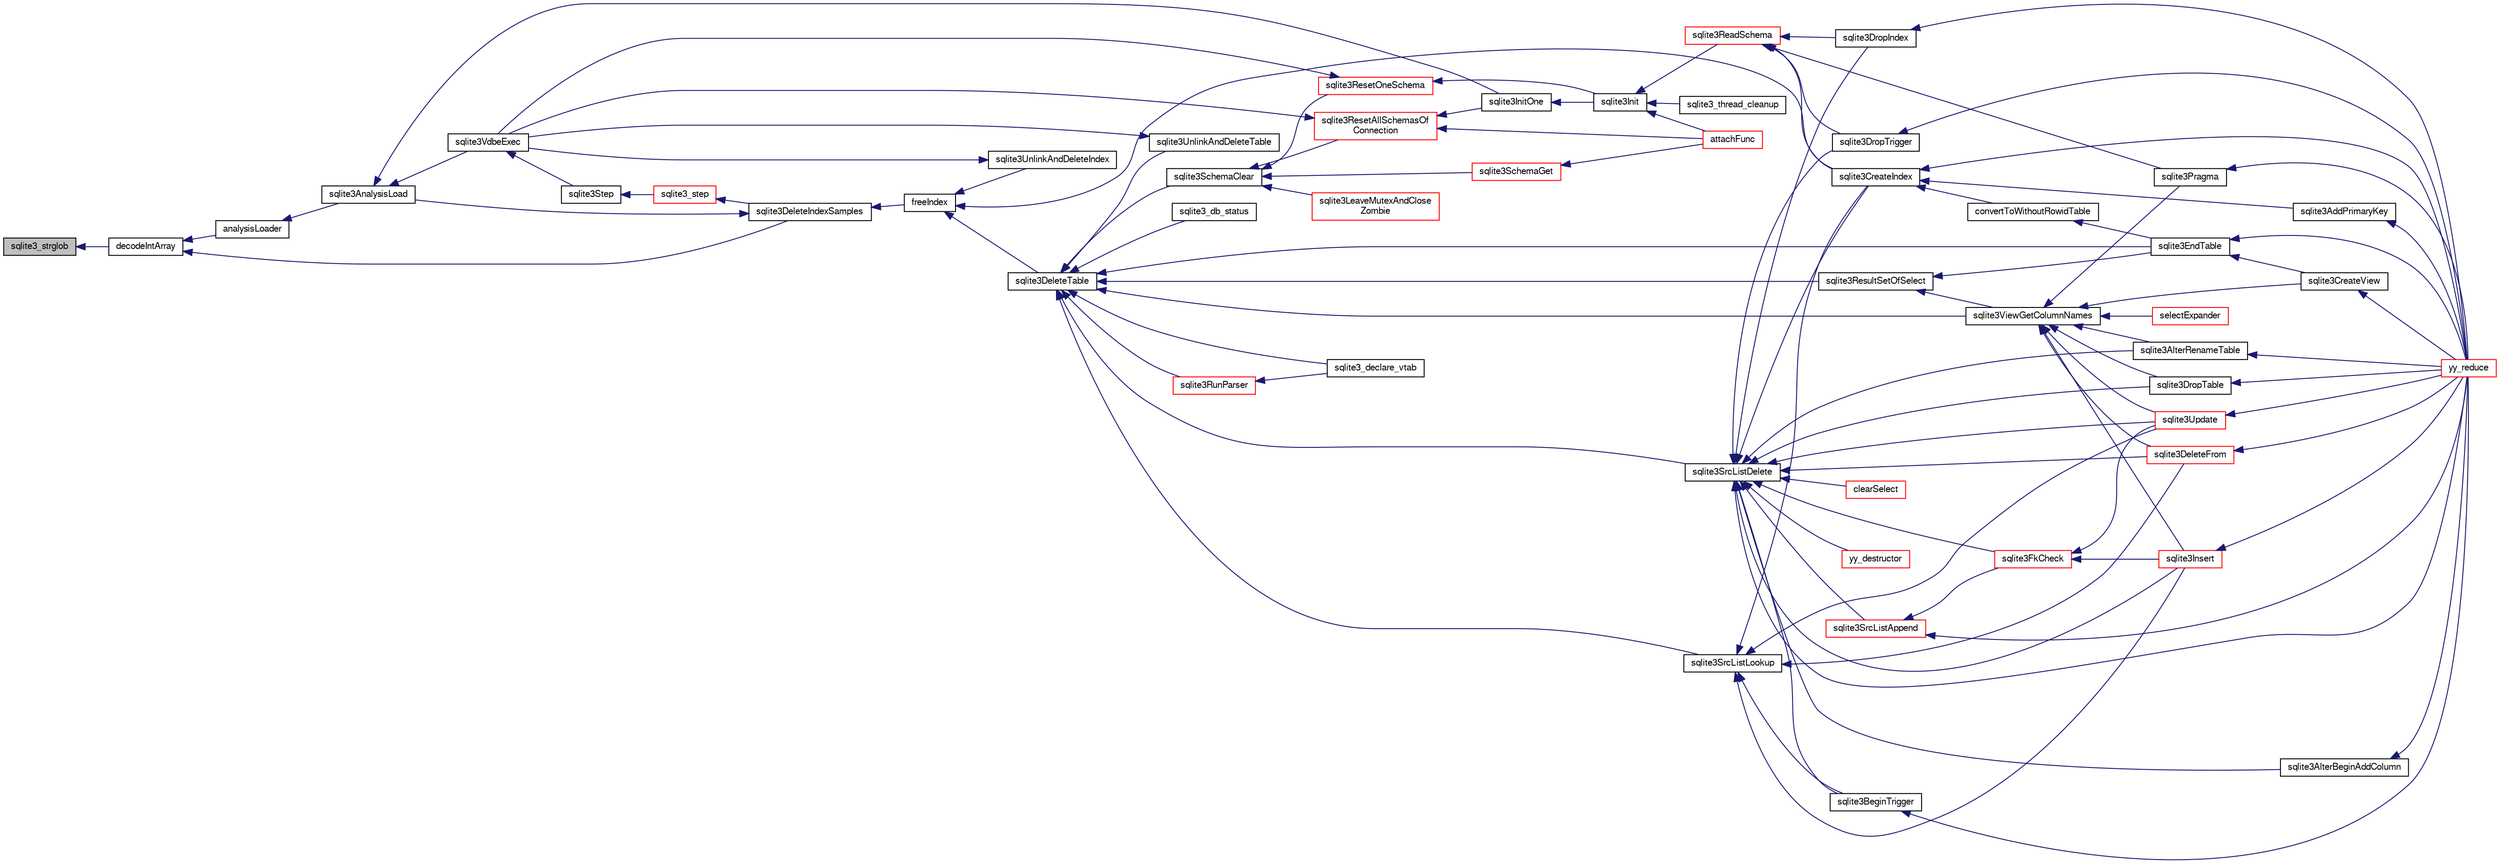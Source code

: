digraph "sqlite3_strglob"
{
  edge [fontname="FreeSans",fontsize="10",labelfontname="FreeSans",labelfontsize="10"];
  node [fontname="FreeSans",fontsize="10",shape=record];
  rankdir="LR";
  Node84354 [label="sqlite3_strglob",height=0.2,width=0.4,color="black", fillcolor="grey75", style="filled", fontcolor="black"];
  Node84354 -> Node84355 [dir="back",color="midnightblue",fontsize="10",style="solid",fontname="FreeSans"];
  Node84355 [label="decodeIntArray",height=0.2,width=0.4,color="black", fillcolor="white", style="filled",URL="$sqlite3_8c.html#a5e8b60c7b00918beb59b76e5ed837b01"];
  Node84355 -> Node84356 [dir="back",color="midnightblue",fontsize="10",style="solid",fontname="FreeSans"];
  Node84356 [label="analysisLoader",height=0.2,width=0.4,color="black", fillcolor="white", style="filled",URL="$sqlite3_8c.html#abb38e5b97f93c8a9775233bb28cb1e17"];
  Node84356 -> Node84357 [dir="back",color="midnightblue",fontsize="10",style="solid",fontname="FreeSans"];
  Node84357 [label="sqlite3AnalysisLoad",height=0.2,width=0.4,color="black", fillcolor="white", style="filled",URL="$sqlite3_8c.html#a48a2301c27e1d3d68708b9b8761b5a01"];
  Node84357 -> Node84358 [dir="back",color="midnightblue",fontsize="10",style="solid",fontname="FreeSans"];
  Node84358 [label="sqlite3VdbeExec",height=0.2,width=0.4,color="black", fillcolor="white", style="filled",URL="$sqlite3_8c.html#a8ce40a614bdc56719c4d642b1e4dfb21"];
  Node84358 -> Node84359 [dir="back",color="midnightblue",fontsize="10",style="solid",fontname="FreeSans"];
  Node84359 [label="sqlite3Step",height=0.2,width=0.4,color="black", fillcolor="white", style="filled",URL="$sqlite3_8c.html#a3f2872e873e2758a4beedad1d5113554"];
  Node84359 -> Node84360 [dir="back",color="midnightblue",fontsize="10",style="solid",fontname="FreeSans"];
  Node84360 [label="sqlite3_step",height=0.2,width=0.4,color="red", fillcolor="white", style="filled",URL="$sqlite3_8h.html#ac1e491ce36b7471eb28387f7d3c74334"];
  Node84360 -> Node84382 [dir="back",color="midnightblue",fontsize="10",style="solid",fontname="FreeSans"];
  Node84382 [label="sqlite3DeleteIndexSamples",height=0.2,width=0.4,color="black", fillcolor="white", style="filled",URL="$sqlite3_8c.html#aaeda0302fbf61397ec009f65bed047ef"];
  Node84382 -> Node84357 [dir="back",color="midnightblue",fontsize="10",style="solid",fontname="FreeSans"];
  Node84382 -> Node84383 [dir="back",color="midnightblue",fontsize="10",style="solid",fontname="FreeSans"];
  Node84383 [label="freeIndex",height=0.2,width=0.4,color="black", fillcolor="white", style="filled",URL="$sqlite3_8c.html#a00907c99c18d5bcb9d0b38c077146c31"];
  Node84383 -> Node84384 [dir="back",color="midnightblue",fontsize="10",style="solid",fontname="FreeSans"];
  Node84384 [label="sqlite3UnlinkAndDeleteIndex",height=0.2,width=0.4,color="black", fillcolor="white", style="filled",URL="$sqlite3_8c.html#a889f2dcb438c56db37a6d61e9f25e244"];
  Node84384 -> Node84358 [dir="back",color="midnightblue",fontsize="10",style="solid",fontname="FreeSans"];
  Node84383 -> Node84385 [dir="back",color="midnightblue",fontsize="10",style="solid",fontname="FreeSans"];
  Node84385 [label="sqlite3DeleteTable",height=0.2,width=0.4,color="black", fillcolor="white", style="filled",URL="$sqlite3_8c.html#a7fd3d507375a381a3807f92735318973"];
  Node84385 -> Node84386 [dir="back",color="midnightblue",fontsize="10",style="solid",fontname="FreeSans"];
  Node84386 [label="sqlite3_db_status",height=0.2,width=0.4,color="black", fillcolor="white", style="filled",URL="$sqlite3_8h.html#ab64e8333313ee2e44116842711818940"];
  Node84385 -> Node84387 [dir="back",color="midnightblue",fontsize="10",style="solid",fontname="FreeSans"];
  Node84387 [label="sqlite3UnlinkAndDeleteTable",height=0.2,width=0.4,color="black", fillcolor="white", style="filled",URL="$sqlite3_8c.html#a9733677716a49de464f86fff164e9a1b"];
  Node84387 -> Node84358 [dir="back",color="midnightblue",fontsize="10",style="solid",fontname="FreeSans"];
  Node84385 -> Node84388 [dir="back",color="midnightblue",fontsize="10",style="solid",fontname="FreeSans"];
  Node84388 [label="sqlite3EndTable",height=0.2,width=0.4,color="black", fillcolor="white", style="filled",URL="$sqlite3_8c.html#a7b5f2c66c0f0b6f819d970ca389768b0"];
  Node84388 -> Node84389 [dir="back",color="midnightblue",fontsize="10",style="solid",fontname="FreeSans"];
  Node84389 [label="sqlite3CreateView",height=0.2,width=0.4,color="black", fillcolor="white", style="filled",URL="$sqlite3_8c.html#a9d85cb00ff71dee5cd9a019503a6982e"];
  Node84389 -> Node84390 [dir="back",color="midnightblue",fontsize="10",style="solid",fontname="FreeSans"];
  Node84390 [label="yy_reduce",height=0.2,width=0.4,color="red", fillcolor="white", style="filled",URL="$sqlite3_8c.html#a7c419a9b25711c666a9a2449ef377f14"];
  Node84388 -> Node84390 [dir="back",color="midnightblue",fontsize="10",style="solid",fontname="FreeSans"];
  Node84385 -> Node84392 [dir="back",color="midnightblue",fontsize="10",style="solid",fontname="FreeSans"];
  Node84392 [label="sqlite3ViewGetColumnNames",height=0.2,width=0.4,color="black", fillcolor="white", style="filled",URL="$sqlite3_8c.html#aebc7cd8d9e2bd174ae0a60363d3f6ce8"];
  Node84392 -> Node84393 [dir="back",color="midnightblue",fontsize="10",style="solid",fontname="FreeSans"];
  Node84393 [label="sqlite3AlterRenameTable",height=0.2,width=0.4,color="black", fillcolor="white", style="filled",URL="$sqlite3_8c.html#aa5cfdb507ff74e559f2efb0318c96d2c"];
  Node84393 -> Node84390 [dir="back",color="midnightblue",fontsize="10",style="solid",fontname="FreeSans"];
  Node84392 -> Node84389 [dir="back",color="midnightblue",fontsize="10",style="solid",fontname="FreeSans"];
  Node84392 -> Node84394 [dir="back",color="midnightblue",fontsize="10",style="solid",fontname="FreeSans"];
  Node84394 [label="sqlite3DropTable",height=0.2,width=0.4,color="black", fillcolor="white", style="filled",URL="$sqlite3_8c.html#a5534f77364b5568783c0e50db3c9defb"];
  Node84394 -> Node84390 [dir="back",color="midnightblue",fontsize="10",style="solid",fontname="FreeSans"];
  Node84392 -> Node84395 [dir="back",color="midnightblue",fontsize="10",style="solid",fontname="FreeSans"];
  Node84395 [label="sqlite3DeleteFrom",height=0.2,width=0.4,color="red", fillcolor="white", style="filled",URL="$sqlite3_8c.html#ab9b4b45349188b49eabb23f94608a091"];
  Node84395 -> Node84390 [dir="back",color="midnightblue",fontsize="10",style="solid",fontname="FreeSans"];
  Node84392 -> Node84404 [dir="back",color="midnightblue",fontsize="10",style="solid",fontname="FreeSans"];
  Node84404 [label="sqlite3Insert",height=0.2,width=0.4,color="red", fillcolor="white", style="filled",URL="$sqlite3_8c.html#a5b17c9c2000bae6bdff8e6be48d7dc2b"];
  Node84404 -> Node84390 [dir="back",color="midnightblue",fontsize="10",style="solid",fontname="FreeSans"];
  Node84392 -> Node84408 [dir="back",color="midnightblue",fontsize="10",style="solid",fontname="FreeSans"];
  Node84408 [label="sqlite3Pragma",height=0.2,width=0.4,color="black", fillcolor="white", style="filled",URL="$sqlite3_8c.html#a111391370f58f8e6a6eca51fd34d62ed"];
  Node84408 -> Node84390 [dir="back",color="midnightblue",fontsize="10",style="solid",fontname="FreeSans"];
  Node84392 -> Node84409 [dir="back",color="midnightblue",fontsize="10",style="solid",fontname="FreeSans"];
  Node84409 [label="selectExpander",height=0.2,width=0.4,color="red", fillcolor="white", style="filled",URL="$sqlite3_8c.html#abee977318fbf74531340c6e41b0ca953"];
  Node84392 -> Node84405 [dir="back",color="midnightblue",fontsize="10",style="solid",fontname="FreeSans"];
  Node84405 [label="sqlite3Update",height=0.2,width=0.4,color="red", fillcolor="white", style="filled",URL="$sqlite3_8c.html#ac5aa67c46e8cc8174566fabe6809fafa"];
  Node84405 -> Node84390 [dir="back",color="midnightblue",fontsize="10",style="solid",fontname="FreeSans"];
  Node84385 -> Node84472 [dir="back",color="midnightblue",fontsize="10",style="solid",fontname="FreeSans"];
  Node84472 [label="sqlite3SrcListDelete",height=0.2,width=0.4,color="black", fillcolor="white", style="filled",URL="$sqlite3_8c.html#acc250a3e5e7fd8889a16a9f28e3e7312"];
  Node84472 -> Node84393 [dir="back",color="midnightblue",fontsize="10",style="solid",fontname="FreeSans"];
  Node84472 -> Node84473 [dir="back",color="midnightblue",fontsize="10",style="solid",fontname="FreeSans"];
  Node84473 [label="sqlite3AlterBeginAddColumn",height=0.2,width=0.4,color="black", fillcolor="white", style="filled",URL="$sqlite3_8c.html#a884f7bc342f8753d938ae1f1b9157d2d"];
  Node84473 -> Node84390 [dir="back",color="midnightblue",fontsize="10",style="solid",fontname="FreeSans"];
  Node84472 -> Node84394 [dir="back",color="midnightblue",fontsize="10",style="solid",fontname="FreeSans"];
  Node84472 -> Node84418 [dir="back",color="midnightblue",fontsize="10",style="solid",fontname="FreeSans"];
  Node84418 [label="sqlite3CreateIndex",height=0.2,width=0.4,color="black", fillcolor="white", style="filled",URL="$sqlite3_8c.html#a8dbe5e590ab6c58a8c45f34f7c81e825"];
  Node84418 -> Node84419 [dir="back",color="midnightblue",fontsize="10",style="solid",fontname="FreeSans"];
  Node84419 [label="sqlite3AddPrimaryKey",height=0.2,width=0.4,color="black", fillcolor="white", style="filled",URL="$sqlite3_8c.html#af2b0672c3379d2a7d927d210ae0ade62"];
  Node84419 -> Node84390 [dir="back",color="midnightblue",fontsize="10",style="solid",fontname="FreeSans"];
  Node84418 -> Node84420 [dir="back",color="midnightblue",fontsize="10",style="solid",fontname="FreeSans"];
  Node84420 [label="convertToWithoutRowidTable",height=0.2,width=0.4,color="black", fillcolor="white", style="filled",URL="$sqlite3_8c.html#a0d41effc4e4a0ba740429a08f6747313"];
  Node84420 -> Node84388 [dir="back",color="midnightblue",fontsize="10",style="solid",fontname="FreeSans"];
  Node84418 -> Node84390 [dir="back",color="midnightblue",fontsize="10",style="solid",fontname="FreeSans"];
  Node84472 -> Node84474 [dir="back",color="midnightblue",fontsize="10",style="solid",fontname="FreeSans"];
  Node84474 [label="sqlite3DropIndex",height=0.2,width=0.4,color="black", fillcolor="white", style="filled",URL="$sqlite3_8c.html#a3ffd2536f34a0cf6d427710b06b71e83"];
  Node84474 -> Node84390 [dir="back",color="midnightblue",fontsize="10",style="solid",fontname="FreeSans"];
  Node84472 -> Node84475 [dir="back",color="midnightblue",fontsize="10",style="solid",fontname="FreeSans"];
  Node84475 [label="sqlite3SrcListAppend",height=0.2,width=0.4,color="red", fillcolor="white", style="filled",URL="$sqlite3_8c.html#a2d72a77bc508ef9a3e4a7f9af34d4fce"];
  Node84475 -> Node84426 [dir="back",color="midnightblue",fontsize="10",style="solid",fontname="FreeSans"];
  Node84426 [label="sqlite3FkCheck",height=0.2,width=0.4,color="red", fillcolor="white", style="filled",URL="$sqlite3_8c.html#aa38fb76c7d6f48f19772877a41703b92"];
  Node84426 -> Node84404 [dir="back",color="midnightblue",fontsize="10",style="solid",fontname="FreeSans"];
  Node84426 -> Node84405 [dir="back",color="midnightblue",fontsize="10",style="solid",fontname="FreeSans"];
  Node84475 -> Node84390 [dir="back",color="midnightblue",fontsize="10",style="solid",fontname="FreeSans"];
  Node84472 -> Node84395 [dir="back",color="midnightblue",fontsize="10",style="solid",fontname="FreeSans"];
  Node84472 -> Node84426 [dir="back",color="midnightblue",fontsize="10",style="solid",fontname="FreeSans"];
  Node84472 -> Node84404 [dir="back",color="midnightblue",fontsize="10",style="solid",fontname="FreeSans"];
  Node84472 -> Node84481 [dir="back",color="midnightblue",fontsize="10",style="solid",fontname="FreeSans"];
  Node84481 [label="clearSelect",height=0.2,width=0.4,color="red", fillcolor="white", style="filled",URL="$sqlite3_8c.html#ac083bac4f2f02c26aa02fc24ca8c2dd9"];
  Node84472 -> Node84534 [dir="back",color="midnightblue",fontsize="10",style="solid",fontname="FreeSans"];
  Node84534 [label="sqlite3BeginTrigger",height=0.2,width=0.4,color="black", fillcolor="white", style="filled",URL="$sqlite3_8c.html#ac20a731dbd52edec68a09962c7f39a4c"];
  Node84534 -> Node84390 [dir="back",color="midnightblue",fontsize="10",style="solid",fontname="FreeSans"];
  Node84472 -> Node84539 [dir="back",color="midnightblue",fontsize="10",style="solid",fontname="FreeSans"];
  Node84539 [label="sqlite3DropTrigger",height=0.2,width=0.4,color="black", fillcolor="white", style="filled",URL="$sqlite3_8c.html#affdf1dd65e331b06feaef6ff8636305f"];
  Node84539 -> Node84390 [dir="back",color="midnightblue",fontsize="10",style="solid",fontname="FreeSans"];
  Node84472 -> Node84405 [dir="back",color="midnightblue",fontsize="10",style="solid",fontname="FreeSans"];
  Node84472 -> Node84506 [dir="back",color="midnightblue",fontsize="10",style="solid",fontname="FreeSans"];
  Node84506 [label="yy_destructor",height=0.2,width=0.4,color="red", fillcolor="white", style="filled",URL="$sqlite3_8c.html#afca0f0d2a9c0e0ca0625382394fa060e"];
  Node84472 -> Node84390 [dir="back",color="midnightblue",fontsize="10",style="solid",fontname="FreeSans"];
  Node84385 -> Node84566 [dir="back",color="midnightblue",fontsize="10",style="solid",fontname="FreeSans"];
  Node84566 [label="sqlite3SchemaClear",height=0.2,width=0.4,color="black", fillcolor="white", style="filled",URL="$sqlite3_8c.html#a927c603430267e42c56ab38ca221322a"];
  Node84566 -> Node84567 [dir="back",color="midnightblue",fontsize="10",style="solid",fontname="FreeSans"];
  Node84567 [label="sqlite3ResetOneSchema",height=0.2,width=0.4,color="red", fillcolor="white", style="filled",URL="$sqlite3_8c.html#aae32656cb46c5449ae7c53fc8aa27887"];
  Node84567 -> Node84358 [dir="back",color="midnightblue",fontsize="10",style="solid",fontname="FreeSans"];
  Node84567 -> Node84528 [dir="back",color="midnightblue",fontsize="10",style="solid",fontname="FreeSans"];
  Node84528 [label="sqlite3Init",height=0.2,width=0.4,color="black", fillcolor="white", style="filled",URL="$sqlite3_8c.html#aed74e3dc765631a833f522f425ff5a48"];
  Node84528 -> Node84529 [dir="back",color="midnightblue",fontsize="10",style="solid",fontname="FreeSans"];
  Node84529 [label="attachFunc",height=0.2,width=0.4,color="red", fillcolor="white", style="filled",URL="$sqlite3_8c.html#a69cb751a7da501b9a0aa37e0d7c3eaf7"];
  Node84528 -> Node84530 [dir="back",color="midnightblue",fontsize="10",style="solid",fontname="FreeSans"];
  Node84530 [label="sqlite3ReadSchema",height=0.2,width=0.4,color="red", fillcolor="white", style="filled",URL="$sqlite3_8c.html#ac41a97f30334f7d35b2b5713097eca90"];
  Node84530 -> Node84418 [dir="back",color="midnightblue",fontsize="10",style="solid",fontname="FreeSans"];
  Node84530 -> Node84474 [dir="back",color="midnightblue",fontsize="10",style="solid",fontname="FreeSans"];
  Node84530 -> Node84408 [dir="back",color="midnightblue",fontsize="10",style="solid",fontname="FreeSans"];
  Node84530 -> Node84539 [dir="back",color="midnightblue",fontsize="10",style="solid",fontname="FreeSans"];
  Node84528 -> Node84540 [dir="back",color="midnightblue",fontsize="10",style="solid",fontname="FreeSans"];
  Node84540 [label="sqlite3_thread_cleanup",height=0.2,width=0.4,color="black", fillcolor="white", style="filled",URL="$sqlite3_8h.html#a34980c829db84f02e1a1599063469f06"];
  Node84566 -> Node84569 [dir="back",color="midnightblue",fontsize="10",style="solid",fontname="FreeSans"];
  Node84569 [label="sqlite3ResetAllSchemasOf\lConnection",height=0.2,width=0.4,color="red", fillcolor="white", style="filled",URL="$sqlite3_8c.html#a2fc0d7e9d7e688a2a81ea4775dd12e33"];
  Node84569 -> Node84358 [dir="back",color="midnightblue",fontsize="10",style="solid",fontname="FreeSans"];
  Node84569 -> Node84529 [dir="back",color="midnightblue",fontsize="10",style="solid",fontname="FreeSans"];
  Node84569 -> Node84527 [dir="back",color="midnightblue",fontsize="10",style="solid",fontname="FreeSans"];
  Node84527 [label="sqlite3InitOne",height=0.2,width=0.4,color="black", fillcolor="white", style="filled",URL="$sqlite3_8c.html#ac4318b25df65269906b0379251fe9b85"];
  Node84527 -> Node84528 [dir="back",color="midnightblue",fontsize="10",style="solid",fontname="FreeSans"];
  Node84566 -> Node84597 [dir="back",color="midnightblue",fontsize="10",style="solid",fontname="FreeSans"];
  Node84597 [label="sqlite3SchemaGet",height=0.2,width=0.4,color="red", fillcolor="white", style="filled",URL="$sqlite3_8c.html#aea657029436ec374cbd09f8cc2747169"];
  Node84597 -> Node84529 [dir="back",color="midnightblue",fontsize="10",style="solid",fontname="FreeSans"];
  Node84566 -> Node84586 [dir="back",color="midnightblue",fontsize="10",style="solid",fontname="FreeSans"];
  Node84586 [label="sqlite3LeaveMutexAndClose\lZombie",height=0.2,width=0.4,color="red", fillcolor="white", style="filled",URL="$sqlite3_8c.html#afe3a37c29dcb0fe9fc15fe07a3976f59"];
  Node84385 -> Node84533 [dir="back",color="midnightblue",fontsize="10",style="solid",fontname="FreeSans"];
  Node84533 [label="sqlite3SrcListLookup",height=0.2,width=0.4,color="black", fillcolor="white", style="filled",URL="$sqlite3_8c.html#a6354fab5d5d3aa8a721e43d480c16701"];
  Node84533 -> Node84418 [dir="back",color="midnightblue",fontsize="10",style="solid",fontname="FreeSans"];
  Node84533 -> Node84395 [dir="back",color="midnightblue",fontsize="10",style="solid",fontname="FreeSans"];
  Node84533 -> Node84404 [dir="back",color="midnightblue",fontsize="10",style="solid",fontname="FreeSans"];
  Node84533 -> Node84534 [dir="back",color="midnightblue",fontsize="10",style="solid",fontname="FreeSans"];
  Node84533 -> Node84405 [dir="back",color="midnightblue",fontsize="10",style="solid",fontname="FreeSans"];
  Node84385 -> Node84428 [dir="back",color="midnightblue",fontsize="10",style="solid",fontname="FreeSans"];
  Node84428 [label="sqlite3ResultSetOfSelect",height=0.2,width=0.4,color="black", fillcolor="white", style="filled",URL="$sqlite3_8c.html#ade35a86757654a36498d74152aa2fda8"];
  Node84428 -> Node84388 [dir="back",color="midnightblue",fontsize="10",style="solid",fontname="FreeSans"];
  Node84428 -> Node84392 [dir="back",color="midnightblue",fontsize="10",style="solid",fontname="FreeSans"];
  Node84385 -> Node84555 [dir="back",color="midnightblue",fontsize="10",style="solid",fontname="FreeSans"];
  Node84555 [label="sqlite3_declare_vtab",height=0.2,width=0.4,color="black", fillcolor="white", style="filled",URL="$sqlite3_8h.html#a65393c41da76ae1470a7c7f4b4aca600"];
  Node84385 -> Node84509 [dir="back",color="midnightblue",fontsize="10",style="solid",fontname="FreeSans"];
  Node84509 [label="sqlite3RunParser",height=0.2,width=0.4,color="red", fillcolor="white", style="filled",URL="$sqlite3_8c.html#a174f16a9adcc64bf971bae4a5ffa3488"];
  Node84509 -> Node84555 [dir="back",color="midnightblue",fontsize="10",style="solid",fontname="FreeSans"];
  Node84383 -> Node84418 [dir="back",color="midnightblue",fontsize="10",style="solid",fontname="FreeSans"];
  Node84357 -> Node84527 [dir="back",color="midnightblue",fontsize="10",style="solid",fontname="FreeSans"];
  Node84355 -> Node84382 [dir="back",color="midnightblue",fontsize="10",style="solid",fontname="FreeSans"];
}
